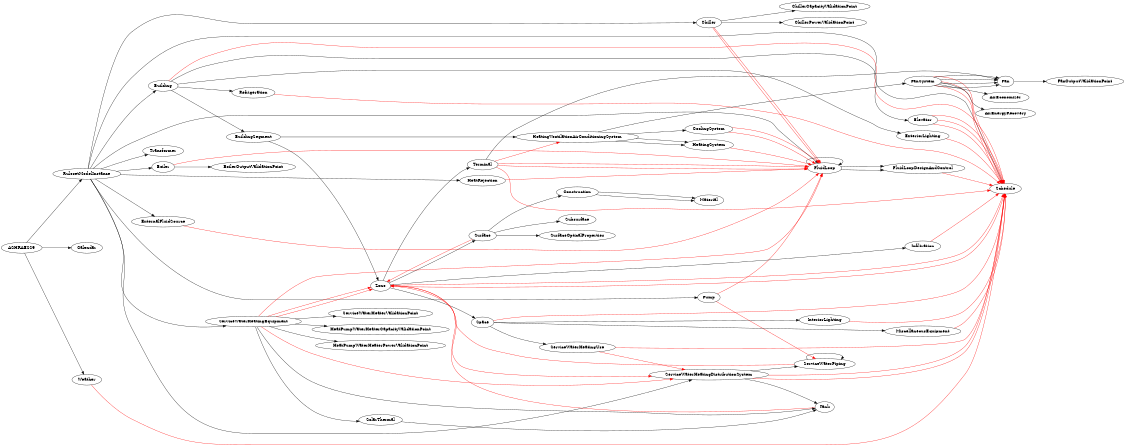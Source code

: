 digraph G {
    size="7.5, 20";
    rankdir=LR;
  ASHRAE229 -> RulesetModelInstance
  ASHRAE229 -> Calendar
  ASHRAE229 -> Weather
  RulesetModelInstance -> Transformer
  RulesetModelInstance -> Building
  RulesetModelInstance -> Schedule
  RulesetModelInstance -> FluidLoop
  RulesetModelInstance -> ServiceWaterHeatingDistributionSystem
  RulesetModelInstance -> ServiceWaterHeatingEquipment
  RulesetModelInstance -> Pump
  RulesetModelInstance -> Boiler
  RulesetModelInstance -> Chiller
  RulesetModelInstance -> HeatRejection
  RulesetModelInstance -> ExternalFluidSource
  Building -> BuildingSegment
  Building -> Elevator
  Building -> ExteriorLighting
  Building -> Refrigeration
  Building -> Schedule [color=red] 
  BuildingSegment -> Zone
  BuildingSegment -> HeatingVentilationAirConditioningSystem
  Zone -> Space
  Zone -> Surface
  Zone -> Infiltration
  Zone -> Schedule [color=red] 
  Zone -> Schedule [color=red] 
  Zone -> Terminal
  Zone -> ServiceWaterHeatingDistributionSystem [color=red] 
  Space -> InteriorLighting
  Space -> MiscellaneousEquipment
  Space -> Schedule [color=red] 
  Space -> ServiceWaterHeatingUse
  Infiltration -> Schedule [color=red] 
  Surface -> Subsurface
  Surface -> Zone [color=red] 
  Surface -> Construction
  Surface -> SurfaceOpticalProperties
  Construction -> Material
  Construction -> Material
  InteriorLighting -> Schedule [color=red] 
  MiscellaneousEquipment -> Schedule [color=red] 
  Weather -> Schedule [color=red] 
  Elevator -> Schedule [color=red] 
  Elevator -> Schedule [color=red] 
  Elevator -> Schedule [color=red] 
  HeatingVentilationAirConditioningSystem -> FanSystem
  HeatingVentilationAirConditioningSystem -> HeatingSystem
  HeatingVentilationAirConditioningSystem -> CoolingSystem
  HeatingVentilationAirConditioningSystem -> HeatingSystem
  HeatingSystem -> FluidLoop [color=red] 
  CoolingSystem -> FluidLoop [color=red] 
  CoolingSystem -> FluidLoop [color=red] 
  FanSystem -> Fan
  FanSystem -> Fan
  FanSystem -> Fan
  FanSystem -> Fan
  FanSystem -> AirEconomizer
  FanSystem -> AirEnergyRecovery
  FanSystem -> Schedule [color=red] 
  FanSystem -> Schedule [color=red] 
  FanSystem -> Schedule [color=red] 
  Fan -> FanOutputValidationPoint
  Terminal -> HeatingVentilationAirConditioningSystem [color=red] 
  Terminal -> FluidLoop [color=red] 
  Terminal -> FluidLoop [color=red] 
  Terminal -> Fan
  Terminal -> Schedule [color=red] 
  FluidLoop -> FluidLoop
  FluidLoop -> FluidLoopDesignAndControl
  FluidLoop -> FluidLoopDesignAndControl
  FluidLoopDesignAndControl -> Schedule [color=red] 
  Pump -> FluidLoop [color=red] 
  Pump -> ServiceWaterPiping [color=red] 
  Boiler -> FluidLoop [color=red] 
  Boiler -> BoilerOutputValidationPoint
  Chiller -> FluidLoop [color=red] 
  Chiller -> FluidLoop [color=red] 
  Chiller -> ChillerCapacityValidationPoint
  Chiller -> ChillerPowerValidationPoint
  HeatRejection -> FluidLoop [color=red] 
  ExternalFluidSource -> FluidLoop [color=red] 
  ServiceWaterHeatingDistributionSystem -> Tank
  ServiceWaterHeatingDistributionSystem -> ServiceWaterPiping
  ServiceWaterHeatingDistributionSystem -> Schedule [color=red] 
  ServiceWaterHeatingDistributionSystem -> Schedule [color=red] 
  ServiceWaterPiping -> Zone [color=red] 
  ServiceWaterPiping -> ServiceWaterPiping
  SolarThermal -> Tank
  ServiceWaterHeatingEquipment -> ServiceWaterHeatingDistributionSystem [color=red] 
  ServiceWaterHeatingEquipment -> ServiceWaterHeaterValidationPoint
  ServiceWaterHeatingEquipment -> Zone [color=red] 
  ServiceWaterHeatingEquipment -> Zone [color=red] 
  ServiceWaterHeatingEquipment -> HeatPumpWaterHeaterCapacityValidationPoint
  ServiceWaterHeatingEquipment -> HeatPumpWaterHeaterPowerValidationPoint
  ServiceWaterHeatingEquipment -> Tank
  ServiceWaterHeatingEquipment -> SolarThermal
  ServiceWaterHeatingEquipment -> FluidLoop [color=red] 
  Tank -> Zone [color=red] 
  ServiceWaterHeatingUse -> ServiceWaterHeatingDistributionSystem [color=red] 
  ServiceWaterHeatingUse -> Schedule [color=red] 
  ExteriorLighting -> Schedule [color=red] 
  Refrigeration -> Schedule [color=red] 
}

